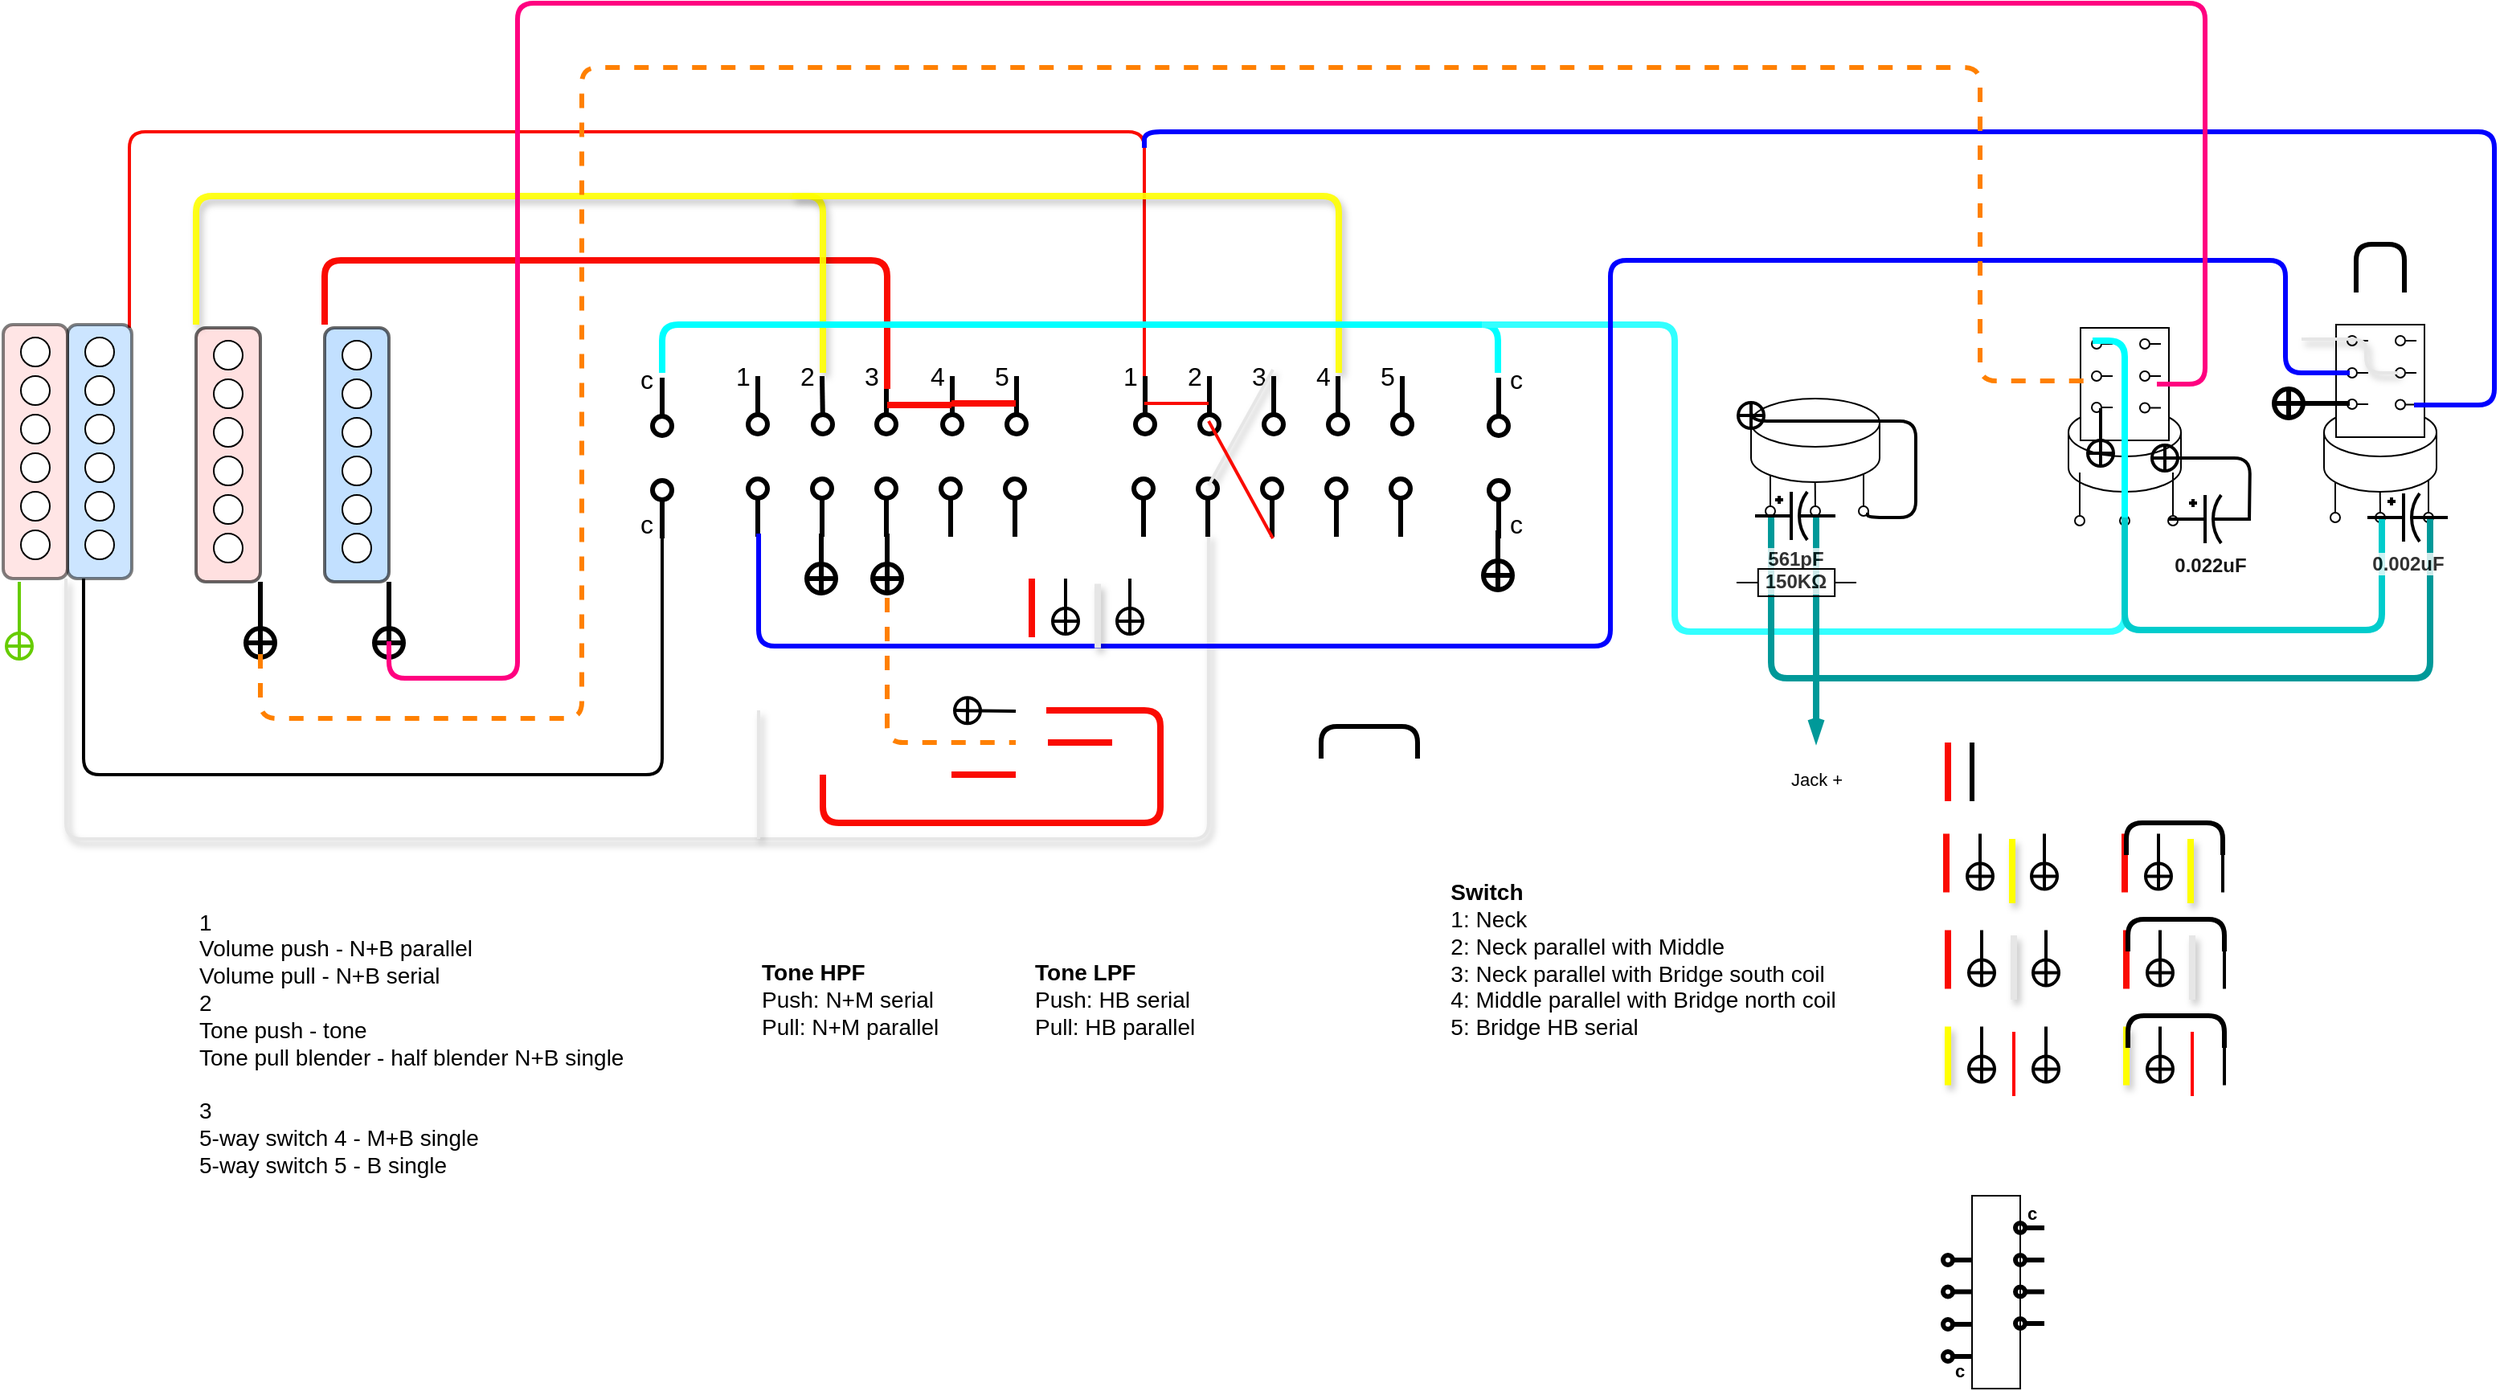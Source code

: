 <mxfile version="15.5.2" type="github">
  <diagram id="bpvqkjl4aAlvQeULc8f-" name="Page-1">
    <mxGraphModel dx="1335" dy="1820" grid="1" gridSize="10" guides="1" tooltips="1" connect="1" arrows="1" fold="1" page="1" pageScale="1" pageWidth="1600" pageHeight="900" math="0" shadow="0">
      <root>
        <mxCell id="0" />
        <mxCell id="1" parent="0" />
        <mxCell id="51kKJXi9qUbgjsaaFKMb-114" value="" style="shape=cylinder3;whiteSpace=wrap;html=1;boundedLbl=1;backgroundOutline=1;size=15;" parent="1" vertex="1">
          <mxGeometry x="1315" y="-628" width="70" height="52" as="geometry" />
        </mxCell>
        <mxCell id="Fe0a1QcQC23-B5LmOg1T-1" value="1&lt;br style=&quot;font-size: 14px;&quot;&gt;Volume push - N+B parallel&lt;br style=&quot;font-size: 14px;&quot;&gt;Volume pull - N+B serial&lt;br style=&quot;font-size: 14px;&quot;&gt;2&lt;br style=&quot;font-size: 14px;&quot;&gt;Tone push - tone&lt;br style=&quot;font-size: 14px;&quot;&gt;Tone pull blender - half blender N+B single&lt;br style=&quot;font-size: 14px;&quot;&gt;&lt;br style=&quot;font-size: 14px;&quot;&gt;3&lt;br style=&quot;font-size: 14px;&quot;&gt;5-way switch 4 - M+B single&lt;br style=&quot;font-size: 14px;&quot;&gt;5-way switch 5 - B single" style="text;html=1;align=left;verticalAlign=middle;resizable=0;points=[];autosize=1;fontSize=14;" parent="1" vertex="1">
          <mxGeometry x="150" y="-323.5" width="280" height="180" as="geometry" />
        </mxCell>
        <mxCell id="51kKJXi9qUbgjsaaFKMb-68" value="" style="endArrow=none;html=1;startArrow=oval;startFill=0;" parent="1" edge="1">
          <mxGeometry width="50" height="50" relative="1" as="geometry">
            <mxPoint x="1481" y="-560" as="sourcePoint" />
            <mxPoint x="1481" y="-590" as="targetPoint" />
          </mxGeometry>
        </mxCell>
        <mxCell id="51kKJXi9qUbgjsaaFKMb-69" value="" style="endArrow=none;html=1;startArrow=oval;startFill=0;" parent="1" edge="1">
          <mxGeometry width="50" height="50" relative="1" as="geometry">
            <mxPoint x="1509" y="-560" as="sourcePoint" />
            <mxPoint x="1508.75" y="-590" as="targetPoint" />
          </mxGeometry>
        </mxCell>
        <mxCell id="51kKJXi9qUbgjsaaFKMb-70" value="" style="endArrow=none;html=1;startArrow=oval;startFill=0;" parent="1" edge="1">
          <mxGeometry width="50" height="50" relative="1" as="geometry">
            <mxPoint x="1539" y="-560" as="sourcePoint" />
            <mxPoint x="1539" y="-590" as="targetPoint" />
          </mxGeometry>
        </mxCell>
        <mxCell id="51kKJXi9qUbgjsaaFKMb-71" value="" style="shape=cylinder3;whiteSpace=wrap;html=1;boundedLbl=1;backgroundOutline=1;size=15;" parent="1" vertex="1">
          <mxGeometry x="1474" y="-628" width="70" height="52" as="geometry" />
        </mxCell>
        <mxCell id="51kKJXi9qUbgjsaaFKMb-72" value="" style="rounded=1;whiteSpace=wrap;html=1;direction=south;strokeWidth=2;opacity=60;fillColor=#FFCCCC;" parent="1" vertex="1">
          <mxGeometry x="150" y="-678" width="40" height="158" as="geometry" />
        </mxCell>
        <mxCell id="51kKJXi9qUbgjsaaFKMb-73" value="" style="ellipse;whiteSpace=wrap;html=1;aspect=fixed;" parent="1" vertex="1">
          <mxGeometry x="161" y="-670" width="18" height="18" as="geometry" />
        </mxCell>
        <mxCell id="51kKJXi9qUbgjsaaFKMb-100" value="" style="rounded=0;whiteSpace=wrap;html=1;direction=south;" parent="1" vertex="1">
          <mxGeometry x="1481.5" y="-680" width="55" height="70" as="geometry" />
        </mxCell>
        <mxCell id="51kKJXi9qUbgjsaaFKMb-101" value="" style="endArrow=none;html=1;startArrow=oval;startFill=0;" parent="1" edge="1">
          <mxGeometry width="50" height="50" relative="1" as="geometry">
            <mxPoint x="1491.5" y="-630.5" as="sourcePoint" />
            <mxPoint x="1501.5" y="-630.5" as="targetPoint" />
          </mxGeometry>
        </mxCell>
        <mxCell id="51kKJXi9qUbgjsaaFKMb-102" value="" style="endArrow=none;html=1;startArrow=oval;startFill=0;" parent="1" edge="1">
          <mxGeometry width="50" height="50" relative="1" as="geometry">
            <mxPoint x="1491.5" y="-650" as="sourcePoint" />
            <mxPoint x="1501.5" y="-650" as="targetPoint" />
          </mxGeometry>
        </mxCell>
        <mxCell id="51kKJXi9qUbgjsaaFKMb-103" value="" style="endArrow=none;html=1;startArrow=oval;startFill=0;" parent="1" edge="1">
          <mxGeometry width="50" height="50" relative="1" as="geometry">
            <mxPoint x="1491.5" y="-670" as="sourcePoint" />
            <mxPoint x="1501.5" y="-670" as="targetPoint" />
          </mxGeometry>
        </mxCell>
        <mxCell id="51kKJXi9qUbgjsaaFKMb-104" value="" style="endArrow=none;html=1;startArrow=oval;startFill=0;" parent="1" edge="1">
          <mxGeometry width="50" height="50" relative="1" as="geometry">
            <mxPoint x="1521.5" y="-630.25" as="sourcePoint" />
            <mxPoint x="1531.5" y="-630.25" as="targetPoint" />
          </mxGeometry>
        </mxCell>
        <mxCell id="51kKJXi9qUbgjsaaFKMb-105" value="" style="endArrow=none;html=1;startArrow=oval;startFill=0;" parent="1" edge="1">
          <mxGeometry width="50" height="50" relative="1" as="geometry">
            <mxPoint x="1521.5" y="-650" as="sourcePoint" />
            <mxPoint x="1531.5" y="-650" as="targetPoint" />
          </mxGeometry>
        </mxCell>
        <mxCell id="51kKJXi9qUbgjsaaFKMb-106" value="" style="endArrow=none;html=1;startArrow=oval;startFill=0;" parent="1" edge="1">
          <mxGeometry width="50" height="50" relative="1" as="geometry">
            <mxPoint x="1521.5" y="-670" as="sourcePoint" />
            <mxPoint x="1531.5" y="-670" as="targetPoint" />
          </mxGeometry>
        </mxCell>
        <mxCell id="51kKJXi9qUbgjsaaFKMb-107" value="" style="endArrow=none;html=1;startArrow=oval;startFill=0;" parent="1" edge="1">
          <mxGeometry width="50" height="50" relative="1" as="geometry">
            <mxPoint x="1129.5" y="-564" as="sourcePoint" />
            <mxPoint x="1129.5" y="-594" as="targetPoint" />
          </mxGeometry>
        </mxCell>
        <mxCell id="51kKJXi9qUbgjsaaFKMb-108" value="" style="endArrow=none;html=1;startArrow=oval;startFill=0;" parent="1" edge="1">
          <mxGeometry width="50" height="50" relative="1" as="geometry">
            <mxPoint x="1157.5" y="-564" as="sourcePoint" />
            <mxPoint x="1157.25" y="-594" as="targetPoint" />
          </mxGeometry>
        </mxCell>
        <mxCell id="51kKJXi9qUbgjsaaFKMb-109" value="" style="endArrow=none;html=1;startArrow=oval;startFill=0;" parent="1" edge="1">
          <mxGeometry width="50" height="50" relative="1" as="geometry">
            <mxPoint x="1187.5" y="-564" as="sourcePoint" />
            <mxPoint x="1187.5" y="-594" as="targetPoint" />
          </mxGeometry>
        </mxCell>
        <mxCell id="51kKJXi9qUbgjsaaFKMb-110" value="" style="shape=cylinder3;whiteSpace=wrap;html=1;boundedLbl=1;backgroundOutline=1;size=15;" parent="1" vertex="1">
          <mxGeometry x="1117.5" y="-634" width="80" height="52" as="geometry" />
        </mxCell>
        <mxCell id="51kKJXi9qUbgjsaaFKMb-111" value="" style="endArrow=none;html=1;startArrow=oval;startFill=0;" parent="1" edge="1">
          <mxGeometry width="50" height="50" relative="1" as="geometry">
            <mxPoint x="1322" y="-558" as="sourcePoint" />
            <mxPoint x="1322" y="-588" as="targetPoint" />
          </mxGeometry>
        </mxCell>
        <mxCell id="51kKJXi9qUbgjsaaFKMb-112" value="" style="endArrow=none;html=1;startArrow=oval;startFill=0;" parent="1" edge="1">
          <mxGeometry width="50" height="50" relative="1" as="geometry">
            <mxPoint x="1350" y="-558" as="sourcePoint" />
            <mxPoint x="1349.75" y="-588" as="targetPoint" />
          </mxGeometry>
        </mxCell>
        <mxCell id="51kKJXi9qUbgjsaaFKMb-113" value="" style="endArrow=none;html=1;startArrow=oval;startFill=0;" parent="1" edge="1">
          <mxGeometry width="50" height="50" relative="1" as="geometry">
            <mxPoint x="1380" y="-558" as="sourcePoint" />
            <mxPoint x="1380" y="-588" as="targetPoint" />
          </mxGeometry>
        </mxCell>
        <mxCell id="51kKJXi9qUbgjsaaFKMb-115" value="" style="rounded=0;whiteSpace=wrap;html=1;direction=south;" parent="1" vertex="1">
          <mxGeometry x="1322.5" y="-678" width="55" height="70" as="geometry" />
        </mxCell>
        <mxCell id="51kKJXi9qUbgjsaaFKMb-116" value="" style="endArrow=none;html=1;startArrow=oval;startFill=0;" parent="1" edge="1">
          <mxGeometry width="50" height="50" relative="1" as="geometry">
            <mxPoint x="1332.5" y="-628.5" as="sourcePoint" />
            <mxPoint x="1342.5" y="-628.5" as="targetPoint" />
          </mxGeometry>
        </mxCell>
        <mxCell id="51kKJXi9qUbgjsaaFKMb-117" value="" style="endArrow=none;html=1;startArrow=oval;startFill=0;" parent="1" edge="1">
          <mxGeometry width="50" height="50" relative="1" as="geometry">
            <mxPoint x="1332.5" y="-648" as="sourcePoint" />
            <mxPoint x="1342.5" y="-648" as="targetPoint" />
          </mxGeometry>
        </mxCell>
        <mxCell id="51kKJXi9qUbgjsaaFKMb-118" value="" style="endArrow=none;html=1;startArrow=oval;startFill=0;" parent="1" edge="1">
          <mxGeometry width="50" height="50" relative="1" as="geometry">
            <mxPoint x="1332.5" y="-668" as="sourcePoint" />
            <mxPoint x="1342.5" y="-668" as="targetPoint" />
          </mxGeometry>
        </mxCell>
        <mxCell id="51kKJXi9qUbgjsaaFKMb-119" value="" style="endArrow=none;html=1;startArrow=oval;startFill=0;" parent="1" edge="1">
          <mxGeometry width="50" height="50" relative="1" as="geometry">
            <mxPoint x="1362.5" y="-628.25" as="sourcePoint" />
            <mxPoint x="1372.5" y="-628.25" as="targetPoint" />
          </mxGeometry>
        </mxCell>
        <mxCell id="51kKJXi9qUbgjsaaFKMb-120" value="" style="endArrow=none;html=1;startArrow=oval;startFill=0;" parent="1" edge="1">
          <mxGeometry width="50" height="50" relative="1" as="geometry">
            <mxPoint x="1362.5" y="-648" as="sourcePoint" />
            <mxPoint x="1372.5" y="-648" as="targetPoint" />
          </mxGeometry>
        </mxCell>
        <mxCell id="51kKJXi9qUbgjsaaFKMb-121" value="" style="endArrow=none;html=1;startArrow=oval;startFill=0;" parent="1" edge="1">
          <mxGeometry width="50" height="50" relative="1" as="geometry">
            <mxPoint x="1362.5" y="-668" as="sourcePoint" />
            <mxPoint x="1372.5" y="-668" as="targetPoint" />
          </mxGeometry>
        </mxCell>
        <mxCell id="51kKJXi9qUbgjsaaFKMb-122" value="" style="endArrow=none;html=1;strokeWidth=2;fillColor=#f8cecc;strokeColor=#FA0B02;edgeStyle=orthogonalEdgeStyle;" parent="1" edge="1">
          <mxGeometry width="50" height="50" relative="1" as="geometry">
            <mxPoint x="108.5" y="-678" as="sourcePoint" />
            <mxPoint x="740" y="-640" as="targetPoint" />
            <Array as="points">
              <mxPoint x="109" y="-800" />
              <mxPoint x="740" y="-800" />
            </Array>
          </mxGeometry>
        </mxCell>
        <mxCell id="51kKJXi9qUbgjsaaFKMb-123" value="" style="endArrow=none;html=1;strokeWidth=2;fillColor=#f8cecc;strokeColor=#66CC00;startArrow=circlePlus;startFill=0;" parent="1" edge="1">
          <mxGeometry width="50" height="50" relative="1" as="geometry">
            <mxPoint x="40" y="-470" as="sourcePoint" />
            <mxPoint x="40.0" y="-520" as="targetPoint" />
          </mxGeometry>
        </mxCell>
        <mxCell id="51kKJXi9qUbgjsaaFKMb-124" value="" style="endArrow=none;html=1;strokeWidth=2;fillColor=#f8cecc;startArrow=none;startFill=0;edgeStyle=orthogonalEdgeStyle;" parent="1" edge="1">
          <mxGeometry width="50" height="50" relative="1" as="geometry">
            <mxPoint x="440" y="-550" as="sourcePoint" />
            <mxPoint x="80.0" y="-522" as="targetPoint" />
            <Array as="points">
              <mxPoint x="440" y="-400" />
              <mxPoint x="80" y="-400" />
            </Array>
          </mxGeometry>
        </mxCell>
        <mxCell id="51kKJXi9qUbgjsaaFKMb-125" value="" style="endArrow=none;html=1;strokeWidth=2;fillColor=#f8cecc;strokeColor=#E6E6E6;edgeStyle=orthogonalEdgeStyle;rounded=1;shadow=1;" parent="1" edge="1">
          <mxGeometry width="50" height="50" relative="1" as="geometry">
            <mxPoint x="780" y="-550" as="sourcePoint" />
            <mxPoint x="69.0" y="-522" as="targetPoint" />
            <Array as="points">
              <mxPoint x="780" y="-360" />
              <mxPoint x="69" y="-360" />
            </Array>
          </mxGeometry>
        </mxCell>
        <mxCell id="51kKJXi9qUbgjsaaFKMb-126" value="" style="endArrow=none;html=1;startArrow=oval;startFill=0;strokeWidth=3;" parent="1" edge="1">
          <mxGeometry width="50" height="50" relative="1" as="geometry">
            <mxPoint x="1240" y="-78.25" as="sourcePoint" />
            <mxPoint x="1255" y="-78.25" as="targetPoint" />
          </mxGeometry>
        </mxCell>
        <mxCell id="51kKJXi9qUbgjsaaFKMb-127" value="" style="rounded=0;whiteSpace=wrap;html=1;" parent="1" vertex="1">
          <mxGeometry x="1255" y="-138" width="30" height="120" as="geometry" />
        </mxCell>
        <mxCell id="51kKJXi9qUbgjsaaFKMb-128" value="" style="endArrow=none;html=1;startArrow=oval;startFill=0;strokeWidth=3;entryX=0;entryY=0.286;entryDx=0;entryDy=0;entryPerimeter=0;" parent="1" edge="1">
          <mxGeometry width="50" height="50" relative="1" as="geometry">
            <mxPoint x="1240" y="-58" as="sourcePoint" />
            <mxPoint x="1255" y="-57.96" as="targetPoint" />
          </mxGeometry>
        </mxCell>
        <mxCell id="51kKJXi9qUbgjsaaFKMb-129" value="" style="endArrow=none;html=1;startArrow=oval;startFill=0;strokeWidth=3;entryX=0;entryY=0.286;entryDx=0;entryDy=0;entryPerimeter=0;" parent="1" edge="1">
          <mxGeometry width="50" height="50" relative="1" as="geometry">
            <mxPoint x="1240" y="-98" as="sourcePoint" />
            <mxPoint x="1255" y="-97.96" as="targetPoint" />
          </mxGeometry>
        </mxCell>
        <mxCell id="51kKJXi9qUbgjsaaFKMb-130" value="c" style="endArrow=none;html=1;startArrow=oval;startFill=0;strokeWidth=3;entryX=0;entryY=0.286;entryDx=0;entryDy=0;entryPerimeter=0;spacing=9;spacingTop=17;fontStyle=1" parent="1" edge="1">
          <mxGeometry width="50" height="50" relative="1" as="geometry">
            <mxPoint x="1240" y="-38" as="sourcePoint" />
            <mxPoint x="1255" y="-37.96" as="targetPoint" />
          </mxGeometry>
        </mxCell>
        <mxCell id="51kKJXi9qUbgjsaaFKMb-131" value="" style="endArrow=none;html=1;startArrow=oval;startFill=0;strokeWidth=3;" parent="1" edge="1">
          <mxGeometry width="50" height="50" relative="1" as="geometry">
            <mxPoint x="1285" y="-58.5" as="sourcePoint" />
            <mxPoint x="1300" y="-58.5" as="targetPoint" />
          </mxGeometry>
        </mxCell>
        <mxCell id="51kKJXi9qUbgjsaaFKMb-132" value="" style="endArrow=none;html=1;startArrow=oval;startFill=0;strokeWidth=3;entryX=0;entryY=0.286;entryDx=0;entryDy=0;entryPerimeter=0;" parent="1" edge="1">
          <mxGeometry width="50" height="50" relative="1" as="geometry">
            <mxPoint x="1285" y="-78.25" as="sourcePoint" />
            <mxPoint x="1300" y="-78.21" as="targetPoint" />
          </mxGeometry>
        </mxCell>
        <mxCell id="51kKJXi9qUbgjsaaFKMb-133" value="" style="endArrow=none;html=1;startArrow=oval;startFill=0;strokeWidth=3;entryX=0;entryY=0.286;entryDx=0;entryDy=0;entryPerimeter=0;" parent="1" edge="1">
          <mxGeometry width="50" height="50" relative="1" as="geometry">
            <mxPoint x="1285" y="-98" as="sourcePoint" />
            <mxPoint x="1300" y="-97.96" as="targetPoint" />
            <Array as="points">
              <mxPoint x="1300" y="-98" />
            </Array>
          </mxGeometry>
        </mxCell>
        <mxCell id="51kKJXi9qUbgjsaaFKMb-134" value="c" style="endArrow=none;html=1;startArrow=oval;startFill=0;strokeWidth=3;entryX=0;entryY=0.286;entryDx=0;entryDy=0;entryPerimeter=0;jumpSize=0;spacingTop=-19;fontStyle=1" parent="1" edge="1">
          <mxGeometry width="50" height="50" relative="1" as="geometry">
            <mxPoint x="1285" y="-118" as="sourcePoint" />
            <mxPoint x="1300" y="-117.96" as="targetPoint" />
          </mxGeometry>
        </mxCell>
        <mxCell id="51kKJXi9qUbgjsaaFKMb-135" value="&lt;div style=&quot;text-align: left ; font-size: 14px&quot;&gt;&lt;span style=&quot;font-size: 14px&quot;&gt;&lt;b style=&quot;font-size: 14px&quot;&gt;Switch&lt;/b&gt;&lt;/span&gt;&lt;/div&gt;&lt;div style=&quot;text-align: left ; font-size: 14px&quot;&gt;&lt;span style=&quot;font-size: 14px&quot;&gt;1: Neck&lt;/span&gt;&lt;/div&gt;&lt;div style=&quot;text-align: left ; font-size: 14px&quot;&gt;&lt;span style=&quot;font-size: 14px&quot;&gt;2: Neck parallel with Middle&lt;/span&gt;&lt;/div&gt;&lt;div style=&quot;text-align: left&quot;&gt;3: Neck parallel with Bridge south coil&lt;/div&gt;&lt;div style=&quot;text-align: left ; font-size: 14px&quot;&gt;&lt;span style=&quot;font-size: 14px&quot;&gt;4: Middle parallel with Bridge north coil&lt;/span&gt;&lt;/div&gt;&lt;div style=&quot;text-align: left ; font-size: 14px&quot;&gt;&lt;span style=&quot;font-size: 14px&quot;&gt;5: Bridge HB serial&lt;/span&gt;&lt;/div&gt;" style="text;html=1;align=center;verticalAlign=middle;resizable=0;points=[];autosize=1;strokeColor=none;fillColor=none;fontSize=14;" parent="1" vertex="1">
          <mxGeometry x="920" y="-340" width="260" height="110" as="geometry" />
        </mxCell>
        <mxCell id="51kKJXi9qUbgjsaaFKMb-136" value="&lt;b style=&quot;font-size: 14px&quot;&gt;Tone LPF&lt;/b&gt;&lt;br style=&quot;font-size: 14px&quot;&gt;Push: HB serial&lt;br style=&quot;font-size: 14px&quot;&gt;Pull: HB parallel" style="text;html=1;align=left;verticalAlign=middle;resizable=0;points=[];autosize=1;strokeColor=none;fillColor=none;fontSize=14;" parent="1" vertex="1">
          <mxGeometry x="670" y="-290" width="120" height="60" as="geometry" />
        </mxCell>
        <mxCell id="asJu54X23L_uqpBQXGJ8-4" value="c" style="endArrow=none;html=1;startArrow=oval;startFill=0;strokeWidth=3;jumpSize=0;spacingTop=-19;fontStyle=0;startSize=12;endSize=8;fontSize=16;sourcePerimeterSpacing=0;targetPerimeterSpacing=0;" parent="1" edge="1">
          <mxGeometry x="0.333" y="10" width="50" height="50" relative="1" as="geometry">
            <mxPoint x="440" y="-617" as="sourcePoint" />
            <mxPoint x="440" y="-647" as="targetPoint" />
            <mxPoint as="offset" />
          </mxGeometry>
        </mxCell>
        <mxCell id="asJu54X23L_uqpBQXGJ8-5" value="1" style="endArrow=none;html=1;startArrow=oval;startFill=0;strokeWidth=3;jumpSize=0;spacingTop=-19;fontStyle=0;startSize=12;endSize=8;fontSize=16;sourcePerimeterSpacing=0;targetPerimeterSpacing=0;verticalAlign=bottom;spacing=10;spacingRight=0;" parent="1" edge="1">
          <mxGeometry x="-0.333" y="10" width="50" height="50" relative="1" as="geometry">
            <mxPoint x="499.5" y="-618" as="sourcePoint" />
            <mxPoint x="499.5" y="-648" as="targetPoint" />
            <mxPoint as="offset" />
          </mxGeometry>
        </mxCell>
        <mxCell id="asJu54X23L_uqpBQXGJ8-6" value="2" style="endArrow=none;html=1;startArrow=oval;startFill=0;strokeWidth=3;jumpSize=0;spacingTop=-19;fontStyle=0;startSize=12;endSize=8;fontSize=16;sourcePerimeterSpacing=0;targetPerimeterSpacing=0;spacingRight=0;spacing=10;verticalAlign=bottom;" parent="1" edge="1">
          <mxGeometry x="-0.333" y="10" width="50" height="50" relative="1" as="geometry">
            <mxPoint x="540" y="-618" as="sourcePoint" />
            <mxPoint x="539.5" y="-648" as="targetPoint" />
            <mxPoint as="offset" />
          </mxGeometry>
        </mxCell>
        <mxCell id="asJu54X23L_uqpBQXGJ8-7" value="3" style="endArrow=none;html=1;startArrow=oval;startFill=0;strokeWidth=3;jumpSize=0;spacingTop=-19;fontStyle=0;startSize=12;endSize=8;fontSize=16;sourcePerimeterSpacing=0;targetPerimeterSpacing=0;spacingRight=0;verticalAlign=bottom;spacing=10;" parent="1" edge="1">
          <mxGeometry x="-0.333" y="10" width="50" height="50" relative="1" as="geometry">
            <mxPoint x="579.5" y="-618" as="sourcePoint" />
            <mxPoint x="579.5" y="-648" as="targetPoint" />
            <mxPoint as="offset" />
          </mxGeometry>
        </mxCell>
        <mxCell id="asJu54X23L_uqpBQXGJ8-8" value="4" style="endArrow=none;html=1;startArrow=oval;startFill=0;strokeWidth=3;jumpSize=0;spacingTop=-19;fontStyle=0;startSize=12;endSize=8;fontSize=16;sourcePerimeterSpacing=0;targetPerimeterSpacing=0;spacingRight=0;verticalAlign=bottom;spacing=10;" parent="1" edge="1">
          <mxGeometry x="-0.333" y="10" width="50" height="50" relative="1" as="geometry">
            <mxPoint x="620.5" y="-618" as="sourcePoint" />
            <mxPoint x="620.5" y="-648" as="targetPoint" />
            <mxPoint as="offset" />
          </mxGeometry>
        </mxCell>
        <mxCell id="asJu54X23L_uqpBQXGJ8-9" value="5" style="endArrow=none;html=1;startArrow=oval;startFill=0;strokeWidth=3;jumpSize=0;spacingTop=-19;fontStyle=0;startSize=12;endSize=8;fontSize=16;sourcePerimeterSpacing=0;targetPerimeterSpacing=0;spacingRight=0;verticalAlign=bottom;spacing=10;" parent="1" edge="1">
          <mxGeometry x="-0.333" y="10" width="50" height="50" relative="1" as="geometry">
            <mxPoint x="660.5" y="-618" as="sourcePoint" />
            <mxPoint x="660.5" y="-648" as="targetPoint" />
            <mxPoint as="offset" />
          </mxGeometry>
        </mxCell>
        <mxCell id="asJu54X23L_uqpBQXGJ8-10" value="c" style="endArrow=none;html=1;startArrow=oval;startFill=0;strokeWidth=3;jumpSize=0;spacingTop=-19;fontStyle=0;startSize=12;endSize=8;fontSize=16;sourcePerimeterSpacing=0;targetPerimeterSpacing=0;" parent="1" edge="1">
          <mxGeometry x="1" y="-10" width="50" height="50" relative="1" as="geometry">
            <mxPoint x="440" y="-577" as="sourcePoint" />
            <mxPoint x="440" y="-547" as="targetPoint" />
            <mxPoint as="offset" />
          </mxGeometry>
        </mxCell>
        <mxCell id="asJu54X23L_uqpBQXGJ8-11" value="" style="endArrow=none;html=1;startArrow=oval;startFill=0;strokeWidth=3;jumpSize=0;spacingTop=-19;fontStyle=0;startSize=12;endSize=8;fontSize=16;sourcePerimeterSpacing=0;targetPerimeterSpacing=0;" parent="1" edge="1">
          <mxGeometry x="-0.333" y="10" width="50" height="50" relative="1" as="geometry">
            <mxPoint x="499.5" y="-578" as="sourcePoint" />
            <mxPoint x="499.5" y="-548" as="targetPoint" />
            <mxPoint as="offset" />
          </mxGeometry>
        </mxCell>
        <mxCell id="asJu54X23L_uqpBQXGJ8-12" value="" style="endArrow=none;html=1;startArrow=oval;startFill=0;strokeWidth=3;jumpSize=0;spacingTop=-19;fontStyle=0;startSize=12;endSize=8;fontSize=16;sourcePerimeterSpacing=0;targetPerimeterSpacing=0;" parent="1" edge="1">
          <mxGeometry x="-0.333" y="10" width="50" height="50" relative="1" as="geometry">
            <mxPoint x="539.5" y="-578" as="sourcePoint" />
            <mxPoint x="539.5" y="-548" as="targetPoint" />
            <mxPoint as="offset" />
          </mxGeometry>
        </mxCell>
        <mxCell id="asJu54X23L_uqpBQXGJ8-13" value="" style="endArrow=none;html=1;startArrow=oval;startFill=0;strokeWidth=3;jumpSize=0;spacingTop=-19;fontStyle=0;startSize=12;endSize=8;fontSize=16;sourcePerimeterSpacing=0;targetPerimeterSpacing=0;" parent="1" edge="1">
          <mxGeometry x="-0.333" y="10" width="50" height="50" relative="1" as="geometry">
            <mxPoint x="579.5" y="-578" as="sourcePoint" />
            <mxPoint x="579.5" y="-548" as="targetPoint" />
            <mxPoint as="offset" />
          </mxGeometry>
        </mxCell>
        <mxCell id="asJu54X23L_uqpBQXGJ8-14" value="" style="endArrow=none;html=1;startArrow=oval;startFill=0;strokeWidth=3;jumpSize=0;spacingTop=-19;fontStyle=0;startSize=12;endSize=8;fontSize=16;sourcePerimeterSpacing=0;targetPerimeterSpacing=0;" parent="1" edge="1">
          <mxGeometry x="-0.333" y="10" width="50" height="50" relative="1" as="geometry">
            <mxPoint x="619.5" y="-578" as="sourcePoint" />
            <mxPoint x="619.5" y="-548" as="targetPoint" />
            <mxPoint as="offset" />
          </mxGeometry>
        </mxCell>
        <mxCell id="asJu54X23L_uqpBQXGJ8-15" value="" style="endArrow=none;html=1;startArrow=oval;startFill=0;strokeWidth=3;jumpSize=0;spacingTop=-19;fontStyle=0;startSize=12;endSize=8;fontSize=16;sourcePerimeterSpacing=0;targetPerimeterSpacing=0;" parent="1" edge="1">
          <mxGeometry x="-0.333" y="10" width="50" height="50" relative="1" as="geometry">
            <mxPoint x="659.5" y="-578" as="sourcePoint" />
            <mxPoint x="659.5" y="-548" as="targetPoint" />
            <mxPoint as="offset" />
          </mxGeometry>
        </mxCell>
        <mxCell id="asJu54X23L_uqpBQXGJ8-16" value="c" style="endArrow=none;html=1;startArrow=oval;startFill=0;strokeWidth=3;jumpSize=0;spacingTop=-19;fontStyle=0;startSize=12;endSize=8;fontSize=16;sourcePerimeterSpacing=0;targetPerimeterSpacing=0;" parent="1" edge="1">
          <mxGeometry x="1" y="10" width="50" height="50" relative="1" as="geometry">
            <mxPoint x="960.5" y="-577" as="sourcePoint" />
            <mxPoint x="960.5" y="-547" as="targetPoint" />
            <mxPoint as="offset" />
          </mxGeometry>
        </mxCell>
        <mxCell id="asJu54X23L_uqpBQXGJ8-17" value="" style="endArrow=none;html=1;startArrow=oval;startFill=0;strokeWidth=3;jumpSize=0;spacingTop=-19;fontStyle=0;startSize=12;endSize=8;fontSize=16;sourcePerimeterSpacing=0;targetPerimeterSpacing=0;" parent="1" edge="1">
          <mxGeometry x="-0.333" y="10" width="50" height="50" relative="1" as="geometry">
            <mxPoint x="779.5" y="-578" as="sourcePoint" />
            <mxPoint x="779.5" y="-548" as="targetPoint" />
            <mxPoint as="offset" />
          </mxGeometry>
        </mxCell>
        <mxCell id="asJu54X23L_uqpBQXGJ8-18" value="" style="endArrow=none;html=1;startArrow=oval;startFill=0;strokeWidth=3;jumpSize=0;spacingTop=-19;fontStyle=0;startSize=12;endSize=8;fontSize=16;sourcePerimeterSpacing=0;targetPerimeterSpacing=0;" parent="1" edge="1">
          <mxGeometry x="-0.333" y="10" width="50" height="50" relative="1" as="geometry">
            <mxPoint x="819.5" y="-578" as="sourcePoint" />
            <mxPoint x="819.5" y="-548" as="targetPoint" />
            <mxPoint as="offset" />
          </mxGeometry>
        </mxCell>
        <mxCell id="asJu54X23L_uqpBQXGJ8-19" value="" style="endArrow=none;html=1;startArrow=oval;startFill=0;strokeWidth=3;jumpSize=0;spacingTop=-19;fontStyle=0;startSize=12;endSize=8;fontSize=16;sourcePerimeterSpacing=0;targetPerimeterSpacing=0;" parent="1" edge="1">
          <mxGeometry x="-0.333" y="10" width="50" height="50" relative="1" as="geometry">
            <mxPoint x="859.5" y="-578" as="sourcePoint" />
            <mxPoint x="859.5" y="-548" as="targetPoint" />
            <mxPoint as="offset" />
          </mxGeometry>
        </mxCell>
        <mxCell id="asJu54X23L_uqpBQXGJ8-20" value="" style="endArrow=none;html=1;startArrow=oval;startFill=0;strokeWidth=3;jumpSize=0;spacingTop=-19;fontStyle=0;startSize=12;endSize=8;fontSize=16;sourcePerimeterSpacing=0;targetPerimeterSpacing=0;" parent="1" edge="1">
          <mxGeometry x="-0.333" y="10" width="50" height="50" relative="1" as="geometry">
            <mxPoint x="899.5" y="-578" as="sourcePoint" />
            <mxPoint x="899.5" y="-548" as="targetPoint" />
            <mxPoint as="offset" />
          </mxGeometry>
        </mxCell>
        <mxCell id="asJu54X23L_uqpBQXGJ8-21" value="" style="endArrow=none;html=1;startArrow=oval;startFill=0;strokeWidth=3;jumpSize=0;spacingTop=-19;fontStyle=0;startSize=12;endSize=8;fontSize=16;sourcePerimeterSpacing=0;targetPerimeterSpacing=0;" parent="1" edge="1">
          <mxGeometry x="-0.333" y="10" width="50" height="50" relative="1" as="geometry">
            <mxPoint x="739.5" y="-578" as="sourcePoint" />
            <mxPoint x="739.5" y="-548" as="targetPoint" />
            <mxPoint as="offset" />
          </mxGeometry>
        </mxCell>
        <mxCell id="asJu54X23L_uqpBQXGJ8-22" value="c" style="endArrow=none;html=1;startArrow=oval;startFill=0;strokeWidth=3;jumpSize=0;spacingTop=-19;fontStyle=0;startSize=12;endSize=8;fontSize=16;sourcePerimeterSpacing=0;targetPerimeterSpacing=0;" parent="1" edge="1">
          <mxGeometry x="0.333" y="-10" width="50" height="50" relative="1" as="geometry">
            <mxPoint x="960.5" y="-617" as="sourcePoint" />
            <mxPoint x="960.5" y="-647" as="targetPoint" />
            <mxPoint as="offset" />
          </mxGeometry>
        </mxCell>
        <mxCell id="asJu54X23L_uqpBQXGJ8-23" value="2" style="endArrow=none;html=1;startArrow=oval;startFill=0;strokeWidth=3;jumpSize=0;spacingTop=-19;fontStyle=0;startSize=12;endSize=8;fontSize=16;sourcePerimeterSpacing=0;targetPerimeterSpacing=0;spacingRight=0;verticalAlign=bottom;spacing=10;" parent="1" edge="1">
          <mxGeometry x="-0.333" y="10" width="50" height="50" relative="1" as="geometry">
            <mxPoint x="780.5" y="-618" as="sourcePoint" />
            <mxPoint x="780.5" y="-648" as="targetPoint" />
            <mxPoint as="offset" />
          </mxGeometry>
        </mxCell>
        <mxCell id="asJu54X23L_uqpBQXGJ8-24" value="3" style="endArrow=none;html=1;startArrow=oval;startFill=0;strokeWidth=3;jumpSize=0;spacingTop=-19;fontStyle=0;startSize=12;endSize=8;fontSize=16;sourcePerimeterSpacing=0;targetPerimeterSpacing=0;spacingRight=0;verticalAlign=bottom;spacing=10;" parent="1" edge="1">
          <mxGeometry x="-0.333" y="10" width="50" height="50" relative="1" as="geometry">
            <mxPoint x="820.5" y="-618" as="sourcePoint" />
            <mxPoint x="820.5" y="-648" as="targetPoint" />
            <mxPoint as="offset" />
          </mxGeometry>
        </mxCell>
        <mxCell id="asJu54X23L_uqpBQXGJ8-25" value="4" style="endArrow=none;html=1;startArrow=oval;startFill=0;strokeWidth=3;jumpSize=0;spacingTop=-19;fontStyle=0;startSize=12;endSize=8;fontSize=16;sourcePerimeterSpacing=0;targetPerimeterSpacing=0;spacingRight=0;verticalAlign=bottom;spacing=10;" parent="1" edge="1">
          <mxGeometry x="-0.333" y="10" width="50" height="50" relative="1" as="geometry">
            <mxPoint x="860.5" y="-618" as="sourcePoint" />
            <mxPoint x="860.5" y="-648" as="targetPoint" />
            <mxPoint as="offset" />
          </mxGeometry>
        </mxCell>
        <mxCell id="asJu54X23L_uqpBQXGJ8-26" value="5" style="endArrow=none;html=1;startArrow=oval;startFill=0;strokeWidth=3;jumpSize=0;spacingTop=-19;fontStyle=0;startSize=12;endSize=8;fontSize=16;sourcePerimeterSpacing=0;targetPerimeterSpacing=0;spacingRight=0;verticalAlign=bottom;spacing=10;" parent="1" edge="1">
          <mxGeometry x="-0.333" y="10" width="50" height="50" relative="1" as="geometry">
            <mxPoint x="900.5" y="-618" as="sourcePoint" />
            <mxPoint x="900.5" y="-648" as="targetPoint" />
            <mxPoint as="offset" />
          </mxGeometry>
        </mxCell>
        <mxCell id="asJu54X23L_uqpBQXGJ8-27" value="1" style="endArrow=none;html=1;startArrow=oval;startFill=0;strokeWidth=3;jumpSize=0;spacingTop=-19;fontStyle=0;startSize=12;endSize=8;fontSize=16;sourcePerimeterSpacing=0;targetPerimeterSpacing=0;spacingRight=0;verticalAlign=bottom;spacing=10;" parent="1" edge="1">
          <mxGeometry x="-0.333" y="10" width="50" height="50" relative="1" as="geometry">
            <mxPoint x="740.5" y="-618" as="sourcePoint" />
            <mxPoint x="740.5" y="-648" as="targetPoint" />
            <mxPoint as="offset" />
          </mxGeometry>
        </mxCell>
        <mxCell id="asJu54X23L_uqpBQXGJ8-30" value="" style="ellipse;whiteSpace=wrap;html=1;aspect=fixed;" parent="1" vertex="1">
          <mxGeometry x="161" y="-646" width="18" height="18" as="geometry" />
        </mxCell>
        <mxCell id="asJu54X23L_uqpBQXGJ8-31" value="" style="ellipse;whiteSpace=wrap;html=1;aspect=fixed;" parent="1" vertex="1">
          <mxGeometry x="161" y="-622" width="18" height="18" as="geometry" />
        </mxCell>
        <mxCell id="asJu54X23L_uqpBQXGJ8-32" value="" style="ellipse;whiteSpace=wrap;html=1;aspect=fixed;" parent="1" vertex="1">
          <mxGeometry x="161" y="-598" width="18" height="18" as="geometry" />
        </mxCell>
        <mxCell id="asJu54X23L_uqpBQXGJ8-33" value="" style="ellipse;whiteSpace=wrap;html=1;aspect=fixed;" parent="1" vertex="1">
          <mxGeometry x="161" y="-574" width="18" height="18" as="geometry" />
        </mxCell>
        <mxCell id="asJu54X23L_uqpBQXGJ8-34" value="" style="ellipse;whiteSpace=wrap;html=1;aspect=fixed;" parent="1" vertex="1">
          <mxGeometry x="161" y="-550" width="18" height="18" as="geometry" />
        </mxCell>
        <mxCell id="asJu54X23L_uqpBQXGJ8-42" value="" style="rounded=1;whiteSpace=wrap;html=1;direction=south;opacity=60;strokeWidth=2;fillColor=#99CCFF;" parent="1" vertex="1">
          <mxGeometry x="230" y="-678" width="40" height="158" as="geometry" />
        </mxCell>
        <mxCell id="asJu54X23L_uqpBQXGJ8-43" value="" style="ellipse;whiteSpace=wrap;html=1;aspect=fixed;" parent="1" vertex="1">
          <mxGeometry x="241" y="-670" width="18" height="18" as="geometry" />
        </mxCell>
        <mxCell id="asJu54X23L_uqpBQXGJ8-44" value="" style="ellipse;whiteSpace=wrap;html=1;aspect=fixed;" parent="1" vertex="1">
          <mxGeometry x="241" y="-646" width="18" height="18" as="geometry" />
        </mxCell>
        <mxCell id="asJu54X23L_uqpBQXGJ8-45" value="" style="ellipse;whiteSpace=wrap;html=1;aspect=fixed;" parent="1" vertex="1">
          <mxGeometry x="241" y="-622" width="18" height="18" as="geometry" />
        </mxCell>
        <mxCell id="asJu54X23L_uqpBQXGJ8-46" value="" style="ellipse;whiteSpace=wrap;html=1;aspect=fixed;" parent="1" vertex="1">
          <mxGeometry x="241" y="-598" width="18" height="18" as="geometry" />
        </mxCell>
        <mxCell id="asJu54X23L_uqpBQXGJ8-47" value="" style="ellipse;whiteSpace=wrap;html=1;aspect=fixed;" parent="1" vertex="1">
          <mxGeometry x="241" y="-574" width="18" height="18" as="geometry" />
        </mxCell>
        <mxCell id="asJu54X23L_uqpBQXGJ8-48" value="" style="ellipse;whiteSpace=wrap;html=1;aspect=fixed;" parent="1" vertex="1">
          <mxGeometry x="241" y="-550" width="18" height="18" as="geometry" />
        </mxCell>
        <mxCell id="asJu54X23L_uqpBQXGJ8-49" value="" style="rounded=1;whiteSpace=wrap;html=1;direction=south;strokeWidth=2;opacity=50;fillColor=#99CCFF;" parent="1" vertex="1">
          <mxGeometry x="70" y="-680" width="40" height="158" as="geometry" />
        </mxCell>
        <mxCell id="asJu54X23L_uqpBQXGJ8-50" value="" style="ellipse;whiteSpace=wrap;html=1;aspect=fixed;" parent="1" vertex="1">
          <mxGeometry x="81" y="-672" width="18" height="18" as="geometry" />
        </mxCell>
        <mxCell id="asJu54X23L_uqpBQXGJ8-51" value="" style="ellipse;whiteSpace=wrap;html=1;aspect=fixed;" parent="1" vertex="1">
          <mxGeometry x="81" y="-648" width="18" height="18" as="geometry" />
        </mxCell>
        <mxCell id="asJu54X23L_uqpBQXGJ8-52" value="" style="ellipse;whiteSpace=wrap;html=1;aspect=fixed;" parent="1" vertex="1">
          <mxGeometry x="81" y="-624" width="18" height="18" as="geometry" />
        </mxCell>
        <mxCell id="asJu54X23L_uqpBQXGJ8-53" value="" style="ellipse;whiteSpace=wrap;html=1;aspect=fixed;" parent="1" vertex="1">
          <mxGeometry x="81" y="-600" width="18" height="18" as="geometry" />
        </mxCell>
        <mxCell id="asJu54X23L_uqpBQXGJ8-54" value="" style="ellipse;whiteSpace=wrap;html=1;aspect=fixed;" parent="1" vertex="1">
          <mxGeometry x="81" y="-576" width="18" height="18" as="geometry" />
        </mxCell>
        <mxCell id="asJu54X23L_uqpBQXGJ8-55" value="" style="ellipse;whiteSpace=wrap;html=1;aspect=fixed;" parent="1" vertex="1">
          <mxGeometry x="81" y="-552" width="18" height="18" as="geometry" />
        </mxCell>
        <mxCell id="asJu54X23L_uqpBQXGJ8-56" value="" style="rounded=1;whiteSpace=wrap;html=1;direction=south;strokeWidth=2;opacity=50;fillColor=#FFCCCC;" parent="1" vertex="1">
          <mxGeometry x="30" y="-680" width="40" height="158" as="geometry" />
        </mxCell>
        <mxCell id="asJu54X23L_uqpBQXGJ8-57" value="" style="ellipse;whiteSpace=wrap;html=1;aspect=fixed;" parent="1" vertex="1">
          <mxGeometry x="41" y="-672" width="18" height="18" as="geometry" />
        </mxCell>
        <mxCell id="asJu54X23L_uqpBQXGJ8-58" value="" style="ellipse;whiteSpace=wrap;html=1;aspect=fixed;" parent="1" vertex="1">
          <mxGeometry x="41" y="-648" width="18" height="18" as="geometry" />
        </mxCell>
        <mxCell id="asJu54X23L_uqpBQXGJ8-59" value="" style="ellipse;whiteSpace=wrap;html=1;aspect=fixed;" parent="1" vertex="1">
          <mxGeometry x="41" y="-624" width="18" height="18" as="geometry" />
        </mxCell>
        <mxCell id="asJu54X23L_uqpBQXGJ8-60" value="" style="ellipse;whiteSpace=wrap;html=1;aspect=fixed;" parent="1" vertex="1">
          <mxGeometry x="41" y="-600" width="18" height="18" as="geometry" />
        </mxCell>
        <mxCell id="asJu54X23L_uqpBQXGJ8-61" value="" style="ellipse;whiteSpace=wrap;html=1;aspect=fixed;" parent="1" vertex="1">
          <mxGeometry x="41" y="-576" width="18" height="18" as="geometry" />
        </mxCell>
        <mxCell id="asJu54X23L_uqpBQXGJ8-62" value="" style="ellipse;whiteSpace=wrap;html=1;aspect=fixed;" parent="1" vertex="1">
          <mxGeometry x="41" y="-552" width="18" height="18" as="geometry" />
        </mxCell>
        <mxCell id="RauLzc8qqApyDC3I54p1-1" value="" style="endArrow=none;html=1;strokeWidth=4;fillColor=#f8cecc;strokeColor=#FA0B02;edgeStyle=orthogonalEdgeStyle;" edge="1" parent="1">
          <mxGeometry width="50" height="50" relative="1" as="geometry">
            <mxPoint x="230" y="-680" as="sourcePoint" />
            <mxPoint x="580" y="-640" as="targetPoint" />
            <Array as="points">
              <mxPoint x="230" y="-720" />
              <mxPoint x="580" y="-720" />
            </Array>
          </mxGeometry>
        </mxCell>
        <mxCell id="RauLzc8qqApyDC3I54p1-2" value="" style="endArrow=none;html=1;strokeWidth=3;fillColor=#f8cecc;strokeColor=#000000;startArrow=circlePlus;startFill=0;" edge="1" parent="1">
          <mxGeometry width="50" height="50" relative="1" as="geometry">
            <mxPoint x="270" y="-470" as="sourcePoint" />
            <mxPoint x="270" y="-520" as="targetPoint" />
          </mxGeometry>
        </mxCell>
        <mxCell id="RauLzc8qqApyDC3I54p1-3" value="" style="endArrow=none;html=1;strokeWidth=4;fillColor=#f8cecc;strokeColor=#FFFF00;edgeStyle=orthogonalEdgeStyle;shadow=1;opacity=90;" edge="1" parent="1">
          <mxGeometry width="50" height="50" relative="1" as="geometry">
            <mxPoint x="150" y="-680" as="sourcePoint" />
            <mxPoint x="540" y="-650" as="targetPoint" />
            <Array as="points">
              <mxPoint x="150" y="-760" />
              <mxPoint x="540" y="-760" />
            </Array>
          </mxGeometry>
        </mxCell>
        <mxCell id="RauLzc8qqApyDC3I54p1-4" value="" style="endArrow=none;html=1;strokeWidth=3;fillColor=#f8cecc;strokeColor=#000000;startArrow=circlePlus;startFill=0;" edge="1" parent="1">
          <mxGeometry width="50" height="50" relative="1" as="geometry">
            <mxPoint x="190" y="-470" as="sourcePoint" />
            <mxPoint x="190" y="-520" as="targetPoint" />
          </mxGeometry>
        </mxCell>
        <mxCell id="RauLzc8qqApyDC3I54p1-8" value="" style="endArrow=none;html=1;strokeWidth=2;fillColor=#f8cecc;strokeColor=#FA0B02;" edge="1" parent="1">
          <mxGeometry width="50" height="50" relative="1" as="geometry">
            <mxPoint x="740" y="-631" as="sourcePoint" />
            <mxPoint x="780" y="-631" as="targetPoint" />
          </mxGeometry>
        </mxCell>
        <mxCell id="RauLzc8qqApyDC3I54p1-9" value="" style="endArrow=none;html=1;strokeWidth=4;fillColor=#f8cecc;strokeColor=#FA0B02;" edge="1" parent="1">
          <mxGeometry width="50" height="50" relative="1" as="geometry">
            <mxPoint x="580" y="-630" as="sourcePoint" />
            <mxPoint x="620" y="-630" as="targetPoint" />
          </mxGeometry>
        </mxCell>
        <mxCell id="RauLzc8qqApyDC3I54p1-10" value="" style="endArrow=none;html=1;strokeWidth=4;fillColor=#f8cecc;strokeColor=#FFFF00;edgeStyle=orthogonalEdgeStyle;shadow=1;opacity=90;" edge="1" parent="1">
          <mxGeometry width="50" height="50" relative="1" as="geometry">
            <mxPoint x="521" y="-760" as="sourcePoint" />
            <mxPoint x="861" y="-650" as="targetPoint" />
            <Array as="points">
              <mxPoint x="861" y="-760" />
            </Array>
          </mxGeometry>
        </mxCell>
        <mxCell id="RauLzc8qqApyDC3I54p1-11" value="" style="endArrow=none;html=1;strokeWidth=3;fillColor=#f8cecc;strokeColor=#000000;startArrow=circlePlus;startFill=0;" edge="1" parent="1">
          <mxGeometry width="50" height="50" relative="1" as="geometry">
            <mxPoint x="539" y="-510" as="sourcePoint" />
            <mxPoint x="539" y="-550" as="targetPoint" />
          </mxGeometry>
        </mxCell>
        <mxCell id="RauLzc8qqApyDC3I54p1-12" value="" style="endArrow=none;html=1;strokeWidth=4;fillColor=#f8cecc;strokeColor=#FA0B02;" edge="1" parent="1">
          <mxGeometry width="50" height="50" relative="1" as="geometry">
            <mxPoint x="620" y="-631" as="sourcePoint" />
            <mxPoint x="660" y="-631" as="targetPoint" />
          </mxGeometry>
        </mxCell>
        <mxCell id="RauLzc8qqApyDC3I54p1-14" value="" style="endArrow=none;html=1;strokeWidth=2;fillColor=#f8cecc;startArrow=none;startFill=0;edgeStyle=orthogonalEdgeStyle;strokeColor=#E6E6E6;shadow=1;" edge="1" parent="1">
          <mxGeometry width="50" height="50" relative="1" as="geometry">
            <mxPoint x="500" y="-440" as="sourcePoint" />
            <mxPoint x="500" y="-360" as="targetPoint" />
            <Array as="points">
              <mxPoint x="500" y="-440" />
            </Array>
          </mxGeometry>
        </mxCell>
        <mxCell id="RauLzc8qqApyDC3I54p1-15" value="" style="endArrow=none;html=1;strokeWidth=4;fillColor=#f8cecc;strokeColor=#00FFFF;edgeStyle=orthogonalEdgeStyle;" edge="1" parent="1">
          <mxGeometry width="50" height="50" relative="1" as="geometry">
            <mxPoint x="440" y="-650" as="sourcePoint" />
            <mxPoint x="960" y="-650" as="targetPoint" />
            <Array as="points">
              <mxPoint x="440" y="-680" />
              <mxPoint x="960" y="-680" />
            </Array>
          </mxGeometry>
        </mxCell>
        <mxCell id="RauLzc8qqApyDC3I54p1-16" value="" style="endArrow=none;html=1;strokeWidth=4;fillColor=#f8cecc;strokeColor=#33FFFF;edgeStyle=orthogonalEdgeStyle;" edge="1" parent="1">
          <mxGeometry width="50" height="50" relative="1" as="geometry">
            <mxPoint x="950" y="-680" as="sourcePoint" />
            <mxPoint x="1350" y="-560" as="targetPoint" />
            <Array as="points">
              <mxPoint x="1070" y="-680" />
              <mxPoint x="1070" y="-489" />
              <mxPoint x="1350" y="-489" />
            </Array>
          </mxGeometry>
        </mxCell>
        <mxCell id="RauLzc8qqApyDC3I54p1-17" value="" style="endArrow=none;html=1;strokeWidth=4;fillColor=#f8cecc;strokeColor=#00CCCC;edgeStyle=orthogonalEdgeStyle;" edge="1" parent="1">
          <mxGeometry width="50" height="50" relative="1" as="geometry">
            <mxPoint x="1350" y="-560" as="sourcePoint" />
            <mxPoint x="1510" y="-560" as="targetPoint" />
            <Array as="points">
              <mxPoint x="1350" y="-490" />
              <mxPoint x="1510" y="-490" />
            </Array>
          </mxGeometry>
        </mxCell>
        <mxCell id="RauLzc8qqApyDC3I54p1-18" value="" style="endArrow=none;html=1;strokeWidth=4;fillColor=#f8cecc;strokeColor=#009999;edgeStyle=orthogonalEdgeStyle;" edge="1" parent="1">
          <mxGeometry width="50" height="50" relative="1" as="geometry">
            <mxPoint x="1130" y="-560" as="sourcePoint" />
            <mxPoint x="1540" y="-560" as="targetPoint" />
            <Array as="points">
              <mxPoint x="1130" y="-460" />
              <mxPoint x="1540" y="-460" />
            </Array>
          </mxGeometry>
        </mxCell>
        <mxCell id="RauLzc8qqApyDC3I54p1-19" value="Jack +" style="endArrow=openThin;html=1;strokeWidth=4;fillColor=#f8cecc;strokeColor=#009999;verticalAlign=top;spacing=82;endFill=0;" edge="1" parent="1">
          <mxGeometry width="50" height="50" relative="1" as="geometry">
            <mxPoint x="1158" y="-560" as="sourcePoint" />
            <mxPoint x="1158" y="-420" as="targetPoint" />
          </mxGeometry>
        </mxCell>
        <mxCell id="RauLzc8qqApyDC3I54p1-20" value="" style="endArrow=none;html=1;strokeWidth=2;fillColor=#f8cecc;strokeColor=#000000;startArrow=circlePlus;startFill=0;edgeStyle=orthogonalEdgeStyle;exitX=0;exitY=0;exitDx=0;exitDy=20.5;exitPerimeter=0;" edge="1" parent="1" source="51kKJXi9qUbgjsaaFKMb-110">
          <mxGeometry width="50" height="50" relative="1" as="geometry">
            <mxPoint x="1190" y="-523" as="sourcePoint" />
            <mxPoint x="1190" y="-563" as="targetPoint" />
            <Array as="points">
              <mxPoint x="1118" y="-620" />
              <mxPoint x="1220" y="-620" />
              <mxPoint x="1220" y="-560" />
              <mxPoint x="1190" y="-560" />
            </Array>
          </mxGeometry>
        </mxCell>
        <mxCell id="RauLzc8qqApyDC3I54p1-21" value="0.022uF" style="pointerEvents=1;verticalLabelPosition=bottom;shadow=0;dashed=0;align=center;html=1;verticalAlign=top;shape=mxgraph.electrical.capacitors.capacitor_3;fillColor=#FFCCCC;strokeWidth=2;labelBackgroundColor=default;textOpacity=90;fontStyle=1" vertex="1" parent="1">
          <mxGeometry x="1377.5" y="-574" width="50" height="30" as="geometry" />
        </mxCell>
        <mxCell id="RauLzc8qqApyDC3I54p1-23" value="" style="endArrow=none;html=1;strokeWidth=2;fillColor=#f8cecc;strokeColor=#000000;startArrow=circlePlus;startFill=0;exitX=0.714;exitY=0.596;exitDx=0;exitDy=0;exitPerimeter=0;edgeStyle=orthogonalEdgeStyle;" edge="1" parent="1" source="51kKJXi9qUbgjsaaFKMb-114">
          <mxGeometry width="50" height="50" relative="1" as="geometry">
            <mxPoint x="1395" y="-629" as="sourcePoint" />
            <mxPoint x="1427.5" y="-558" as="targetPoint" />
          </mxGeometry>
        </mxCell>
        <mxCell id="RauLzc8qqApyDC3I54p1-22" value="0.002uF" style="pointerEvents=1;verticalLabelPosition=bottom;shadow=0;dashed=0;align=center;html=1;verticalAlign=top;shape=mxgraph.electrical.capacitors.capacitor_3;fillColor=#FFCCCC;strokeWidth=2;labelBackgroundColor=default;textOpacity=80;fontStyle=1" vertex="1" parent="1">
          <mxGeometry x="1501" y="-575" width="50" height="30" as="geometry" />
        </mxCell>
        <mxCell id="RauLzc8qqApyDC3I54p1-40" value="561pF&lt;br&gt;150KΩ" style="pointerEvents=1;verticalLabelPosition=bottom;shadow=0;dashed=0;align=center;html=1;verticalAlign=top;shape=mxgraph.electrical.capacitors.capacitor_3;fillColor=#FFCCCC;strokeWidth=2;labelBackgroundColor=default;textOpacity=80;fontStyle=1;spacing=0;" vertex="1" parent="1">
          <mxGeometry x="1120" y="-576" width="50" height="30" as="geometry" />
        </mxCell>
        <mxCell id="RauLzc8qqApyDC3I54p1-44" value="" style="endArrow=none;html=1;strokeWidth=3;fillColor=#f8cecc;strokeColor=#000000;startArrow=circlePlus;startFill=0;" edge="1" parent="1">
          <mxGeometry width="50" height="50" relative="1" as="geometry">
            <mxPoint x="960" y="-512" as="sourcePoint" />
            <mxPoint x="960" y="-552" as="targetPoint" />
          </mxGeometry>
        </mxCell>
        <mxCell id="RauLzc8qqApyDC3I54p1-47" value="" style="endArrow=none;html=1;strokeWidth=2;fillColor=#f8cecc;startArrow=none;startFill=0;strokeColor=#E6E6E6;shadow=1;" edge="1" parent="1">
          <mxGeometry width="50" height="50" relative="1" as="geometry">
            <mxPoint x="780" y="-580" as="sourcePoint" />
            <mxPoint x="820" y="-652" as="targetPoint" />
          </mxGeometry>
        </mxCell>
        <mxCell id="RauLzc8qqApyDC3I54p1-48" value="" style="endArrow=none;html=1;strokeWidth=2;fillColor=#f8cecc;strokeColor=#FA0B02;" edge="1" parent="1">
          <mxGeometry width="50" height="50" relative="1" as="geometry">
            <mxPoint x="820" y="-547" as="sourcePoint" />
            <mxPoint x="780" y="-620" as="targetPoint" />
          </mxGeometry>
        </mxCell>
        <mxCell id="RauLzc8qqApyDC3I54p1-49" value="" style="endArrow=none;html=1;strokeWidth=3;fillColor=#f8cecc;strokeColor=#000000;startArrow=circlePlus;startFill=0;" edge="1" parent="1">
          <mxGeometry width="50" height="50" relative="1" as="geometry">
            <mxPoint x="580" y="-510" as="sourcePoint" />
            <mxPoint x="580" y="-550" as="targetPoint" />
          </mxGeometry>
        </mxCell>
        <mxCell id="RauLzc8qqApyDC3I54p1-52" value="" style="endArrow=none;html=1;strokeWidth=3;fillColor=#f8cecc;strokeColor=#000000;startArrow=circlePlus;startFill=0;" edge="1" parent="1">
          <mxGeometry width="50" height="50" relative="1" as="geometry">
            <mxPoint x="1440" y="-631" as="sourcePoint" />
            <mxPoint x="1490" y="-631" as="targetPoint" />
          </mxGeometry>
        </mxCell>
        <mxCell id="RauLzc8qqApyDC3I54p1-54" value="" style="endArrow=none;html=1;strokeWidth=3;fillColor=#f8cecc;startArrow=none;startFill=0;edgeStyle=orthogonalEdgeStyle;" edge="1" parent="1">
          <mxGeometry width="50" height="50" relative="1" as="geometry">
            <mxPoint x="1524" y="-700" as="sourcePoint" />
            <mxPoint x="1494" y="-700" as="targetPoint" />
            <Array as="points">
              <mxPoint x="1524" y="-730" />
              <mxPoint x="1494" y="-730" />
            </Array>
          </mxGeometry>
        </mxCell>
        <mxCell id="RauLzc8qqApyDC3I54p1-51" value="" style="endArrow=none;html=1;strokeWidth=3;fillColor=#f8cecc;strokeColor=#0000FF;edgeStyle=orthogonalEdgeStyle;" edge="1" parent="1">
          <mxGeometry width="50" height="50" relative="1" as="geometry">
            <mxPoint x="740" y="-790" as="sourcePoint" />
            <mxPoint x="1530" y="-630" as="targetPoint" />
            <Array as="points">
              <mxPoint x="740" y="-800" />
              <mxPoint x="1580" y="-800" />
              <mxPoint x="1580" y="-630" />
            </Array>
          </mxGeometry>
        </mxCell>
        <mxCell id="RauLzc8qqApyDC3I54p1-50" value="" style="endArrow=none;html=1;strokeWidth=2;fillColor=#f8cecc;startArrow=none;startFill=0;strokeColor=#E6E6E6;shadow=1;edgeStyle=orthogonalEdgeStyle;" edge="1" parent="1">
          <mxGeometry width="50" height="50" relative="1" as="geometry">
            <mxPoint x="1520" y="-650" as="sourcePoint" />
            <mxPoint x="1460" y="-671" as="targetPoint" />
            <Array as="points">
              <mxPoint x="1500" y="-650" />
              <mxPoint x="1500" y="-671" />
            </Array>
          </mxGeometry>
        </mxCell>
        <mxCell id="RauLzc8qqApyDC3I54p1-56" value="" style="endArrow=none;html=1;strokeWidth=3;fillColor=#f8cecc;strokeColor=#0000FF;edgeStyle=orthogonalEdgeStyle;" edge="1" parent="1">
          <mxGeometry width="50" height="50" relative="1" as="geometry">
            <mxPoint x="500" y="-550" as="sourcePoint" />
            <mxPoint x="1490" y="-650" as="targetPoint" />
            <Array as="points">
              <mxPoint x="500" y="-480" />
              <mxPoint x="1030" y="-480" />
              <mxPoint x="1030" y="-720" />
              <mxPoint x="1450" y="-720" />
              <mxPoint x="1450" y="-650" />
            </Array>
          </mxGeometry>
        </mxCell>
        <mxCell id="RauLzc8qqApyDC3I54p1-58" value="" style="endArrow=none;html=1;strokeWidth=2;fillColor=#f8cecc;strokeColor=#000000;startArrow=circlePlus;startFill=0;" edge="1" parent="1">
          <mxGeometry width="50" height="50" relative="1" as="geometry">
            <mxPoint x="1335" y="-590" as="sourcePoint" />
            <mxPoint x="1335" y="-628" as="targetPoint" />
          </mxGeometry>
        </mxCell>
        <mxCell id="RauLzc8qqApyDC3I54p1-59" value="" style="endArrow=none;html=1;strokeWidth=3;fillColor=#f8cecc;strokeColor=#FF8000;edgeStyle=orthogonalEdgeStyle;dashed=1;rounded=1;" edge="1" parent="1">
          <mxGeometry width="50" height="50" relative="1" as="geometry">
            <mxPoint x="190" y="-475" as="sourcePoint" />
            <mxPoint x="1330" y="-645" as="targetPoint" />
            <Array as="points">
              <mxPoint x="190" y="-435" />
              <mxPoint x="390" y="-435" />
              <mxPoint x="390" y="-840" />
              <mxPoint x="1260" y="-840" />
              <mxPoint x="1260" y="-645" />
            </Array>
          </mxGeometry>
        </mxCell>
        <mxCell id="RauLzc8qqApyDC3I54p1-60" value="" style="endArrow=none;html=1;strokeWidth=4;fillColor=#f8cecc;strokeColor=#00FFFF;edgeStyle=orthogonalEdgeStyle;" edge="1" parent="1">
          <mxGeometry width="50" height="50" relative="1" as="geometry">
            <mxPoint x="1350" y="-560" as="sourcePoint" />
            <mxPoint x="1330" y="-670" as="targetPoint" />
            <Array as="points">
              <mxPoint x="1350" y="-570" />
              <mxPoint x="1350" y="-670" />
            </Array>
          </mxGeometry>
        </mxCell>
        <mxCell id="RauLzc8qqApyDC3I54p1-61" value="&lt;b style=&quot;font-size: 14px&quot;&gt;Tone HPF&lt;/b&gt;&lt;br style=&quot;font-size: 14px&quot;&gt;Push: N+M serial&lt;br style=&quot;font-size: 14px&quot;&gt;Pull: N+M parallel" style="text;html=1;align=left;verticalAlign=middle;resizable=0;points=[];autosize=1;strokeColor=none;fillColor=none;fontSize=14;" vertex="1" parent="1">
          <mxGeometry x="500" y="-290" width="130" height="60" as="geometry" />
        </mxCell>
        <mxCell id="RauLzc8qqApyDC3I54p1-62" value="" style="endArrow=none;html=1;strokeWidth=3;fillColor=#f8cecc;strokeColor=#FF0080;edgeStyle=orthogonalEdgeStyle;" edge="1" parent="1">
          <mxGeometry width="50" height="50" relative="1" as="geometry">
            <mxPoint x="270" y="-483" as="sourcePoint" />
            <mxPoint x="1370" y="-643" as="targetPoint" />
            <Array as="points">
              <mxPoint x="270" y="-460" />
              <mxPoint x="350" y="-460" />
              <mxPoint x="350" y="-880" />
              <mxPoint x="1400" y="-880" />
              <mxPoint x="1400" y="-643" />
            </Array>
          </mxGeometry>
        </mxCell>
        <mxCell id="RauLzc8qqApyDC3I54p1-63" value="" style="endArrow=none;html=1;strokeWidth=4;fillColor=#f8cecc;strokeColor=#FA0B02;" edge="1" parent="1">
          <mxGeometry width="50" height="50" relative="1" as="geometry">
            <mxPoint x="1240" y="-383.5" as="sourcePoint" />
            <mxPoint x="1240" y="-420" as="targetPoint" />
          </mxGeometry>
        </mxCell>
        <mxCell id="RauLzc8qqApyDC3I54p1-64" value="" style="endArrow=none;html=1;strokeWidth=3;fillColor=#f8cecc;strokeColor=#000000;startArrow=none;startFill=0;" edge="1" parent="1">
          <mxGeometry width="50" height="50" relative="1" as="geometry">
            <mxPoint x="1255" y="-383.5" as="sourcePoint" />
            <mxPoint x="1255" y="-420" as="targetPoint" />
          </mxGeometry>
        </mxCell>
        <mxCell id="RauLzc8qqApyDC3I54p1-65" value="" style="endArrow=none;html=1;strokeWidth=4;fillColor=#f8cecc;strokeColor=#FA0B02;" edge="1" parent="1">
          <mxGeometry width="50" height="50" relative="1" as="geometry">
            <mxPoint x="1239" y="-326.75" as="sourcePoint" />
            <mxPoint x="1239" y="-363.25" as="targetPoint" />
          </mxGeometry>
        </mxCell>
        <mxCell id="RauLzc8qqApyDC3I54p1-66" value="" style="endArrow=none;html=1;strokeWidth=2;fillColor=#f8cecc;strokeColor=#000000;startArrow=circlePlus;startFill=0;" edge="1" parent="1">
          <mxGeometry width="50" height="50" relative="1" as="geometry">
            <mxPoint x="1260" y="-326.75" as="sourcePoint" />
            <mxPoint x="1260" y="-363.25" as="targetPoint" />
          </mxGeometry>
        </mxCell>
        <mxCell id="RauLzc8qqApyDC3I54p1-67" value="" style="endArrow=none;html=1;strokeWidth=2;fillColor=#f8cecc;strokeColor=#000000;startArrow=circlePlus;startFill=0;" edge="1" parent="1">
          <mxGeometry width="50" height="50" relative="1" as="geometry">
            <mxPoint x="1300" y="-326.75" as="sourcePoint" />
            <mxPoint x="1300" y="-363.25" as="targetPoint" />
          </mxGeometry>
        </mxCell>
        <mxCell id="RauLzc8qqApyDC3I54p1-68" value="" style="endArrow=none;html=1;strokeWidth=4;fillColor=#f8cecc;strokeColor=#FFFF00;shadow=1;" edge="1" parent="1">
          <mxGeometry width="50" height="50" relative="1" as="geometry">
            <mxPoint x="1280" y="-360" as="sourcePoint" />
            <mxPoint x="1280" y="-320" as="targetPoint" />
          </mxGeometry>
        </mxCell>
        <mxCell id="RauLzc8qqApyDC3I54p1-70" value="" style="endArrow=none;html=1;strokeWidth=4;fillColor=#f8cecc;strokeColor=#FA0B02;" edge="1" parent="1">
          <mxGeometry width="50" height="50" relative="1" as="geometry">
            <mxPoint x="1350" y="-326.75" as="sourcePoint" />
            <mxPoint x="1350" y="-363.25" as="targetPoint" />
          </mxGeometry>
        </mxCell>
        <mxCell id="RauLzc8qqApyDC3I54p1-71" value="" style="endArrow=none;html=1;strokeWidth=2;fillColor=#f8cecc;strokeColor=#000000;startArrow=circlePlus;startFill=0;" edge="1" parent="1">
          <mxGeometry width="50" height="50" relative="1" as="geometry">
            <mxPoint x="1371" y="-326.75" as="sourcePoint" />
            <mxPoint x="1371" y="-363.25" as="targetPoint" />
          </mxGeometry>
        </mxCell>
        <mxCell id="RauLzc8qqApyDC3I54p1-72" value="" style="endArrow=none;html=1;strokeWidth=2;fillColor=#f8cecc;strokeColor=#000000;startArrow=none;startFill=0;" edge="1" parent="1">
          <mxGeometry width="50" height="50" relative="1" as="geometry">
            <mxPoint x="1411" y="-326.75" as="sourcePoint" />
            <mxPoint x="1411" y="-363.25" as="targetPoint" />
          </mxGeometry>
        </mxCell>
        <mxCell id="RauLzc8qqApyDC3I54p1-73" value="" style="endArrow=none;html=1;strokeWidth=4;fillColor=#f8cecc;strokeColor=#FFFF00;shadow=1;" edge="1" parent="1">
          <mxGeometry width="50" height="50" relative="1" as="geometry">
            <mxPoint x="1391" y="-360" as="sourcePoint" />
            <mxPoint x="1391" y="-320" as="targetPoint" />
          </mxGeometry>
        </mxCell>
        <mxCell id="RauLzc8qqApyDC3I54p1-74" value="" style="endArrow=none;html=1;strokeWidth=3;fillColor=#f8cecc;startArrow=none;startFill=0;edgeStyle=orthogonalEdgeStyle;" edge="1" parent="1">
          <mxGeometry width="50" height="50" relative="1" as="geometry">
            <mxPoint x="1411" y="-350" as="sourcePoint" />
            <mxPoint x="1351" y="-350" as="targetPoint" />
            <Array as="points">
              <mxPoint x="1411" y="-370" />
              <mxPoint x="1351" y="-370" />
            </Array>
          </mxGeometry>
        </mxCell>
        <mxCell id="RauLzc8qqApyDC3I54p1-75" value="" style="endArrow=none;html=1;strokeWidth=4;fillColor=#f8cecc;strokeColor=#FA0B02;" edge="1" parent="1">
          <mxGeometry width="50" height="50" relative="1" as="geometry">
            <mxPoint x="1240" y="-266.75" as="sourcePoint" />
            <mxPoint x="1240" y="-303.25" as="targetPoint" />
          </mxGeometry>
        </mxCell>
        <mxCell id="RauLzc8qqApyDC3I54p1-76" value="" style="endArrow=none;html=1;strokeWidth=2;fillColor=#f8cecc;strokeColor=#000000;startArrow=circlePlus;startFill=0;" edge="1" parent="1">
          <mxGeometry width="50" height="50" relative="1" as="geometry">
            <mxPoint x="1261" y="-266.75" as="sourcePoint" />
            <mxPoint x="1261" y="-303.25" as="targetPoint" />
          </mxGeometry>
        </mxCell>
        <mxCell id="RauLzc8qqApyDC3I54p1-77" value="" style="endArrow=none;html=1;strokeWidth=2;fillColor=#f8cecc;strokeColor=#000000;startArrow=circlePlus;startFill=0;" edge="1" parent="1">
          <mxGeometry width="50" height="50" relative="1" as="geometry">
            <mxPoint x="1301" y="-266.75" as="sourcePoint" />
            <mxPoint x="1301" y="-303.25" as="targetPoint" />
          </mxGeometry>
        </mxCell>
        <mxCell id="RauLzc8qqApyDC3I54p1-78" value="" style="endArrow=none;html=1;strokeWidth=4;fillColor=#f8cecc;strokeColor=#E6E6E6;shadow=1;" edge="1" parent="1">
          <mxGeometry width="50" height="50" relative="1" as="geometry">
            <mxPoint x="1281" y="-300" as="sourcePoint" />
            <mxPoint x="1281" y="-260" as="targetPoint" />
          </mxGeometry>
        </mxCell>
        <mxCell id="RauLzc8qqApyDC3I54p1-79" value="" style="endArrow=none;html=1;strokeWidth=4;fillColor=#f8cecc;strokeColor=#FA0B02;" edge="1" parent="1">
          <mxGeometry width="50" height="50" relative="1" as="geometry">
            <mxPoint x="1351" y="-266.75" as="sourcePoint" />
            <mxPoint x="1351" y="-303.25" as="targetPoint" />
          </mxGeometry>
        </mxCell>
        <mxCell id="RauLzc8qqApyDC3I54p1-80" value="" style="endArrow=none;html=1;strokeWidth=2;fillColor=#f8cecc;strokeColor=#000000;startArrow=circlePlus;startFill=0;" edge="1" parent="1">
          <mxGeometry width="50" height="50" relative="1" as="geometry">
            <mxPoint x="1372" y="-266.75" as="sourcePoint" />
            <mxPoint x="1372" y="-303.25" as="targetPoint" />
          </mxGeometry>
        </mxCell>
        <mxCell id="RauLzc8qqApyDC3I54p1-81" value="" style="endArrow=none;html=1;strokeWidth=2;fillColor=#f8cecc;strokeColor=#000000;startArrow=none;startFill=0;" edge="1" parent="1">
          <mxGeometry width="50" height="50" relative="1" as="geometry">
            <mxPoint x="1412" y="-266.75" as="sourcePoint" />
            <mxPoint x="1412" y="-303.25" as="targetPoint" />
          </mxGeometry>
        </mxCell>
        <mxCell id="RauLzc8qqApyDC3I54p1-82" value="" style="endArrow=none;html=1;strokeWidth=4;fillColor=#f8cecc;strokeColor=#E6E6E6;shadow=1;" edge="1" parent="1">
          <mxGeometry width="50" height="50" relative="1" as="geometry">
            <mxPoint x="1392" y="-300" as="sourcePoint" />
            <mxPoint x="1392" y="-260" as="targetPoint" />
          </mxGeometry>
        </mxCell>
        <mxCell id="RauLzc8qqApyDC3I54p1-83" value="" style="endArrow=none;html=1;strokeWidth=3;fillColor=#f8cecc;startArrow=none;startFill=0;edgeStyle=orthogonalEdgeStyle;" edge="1" parent="1">
          <mxGeometry width="50" height="50" relative="1" as="geometry">
            <mxPoint x="1412" y="-290" as="sourcePoint" />
            <mxPoint x="1352" y="-290" as="targetPoint" />
            <Array as="points">
              <mxPoint x="1412" y="-310" />
              <mxPoint x="1352" y="-310" />
            </Array>
          </mxGeometry>
        </mxCell>
        <mxCell id="RauLzc8qqApyDC3I54p1-84" value="" style="endArrow=none;html=1;strokeWidth=4;fillColor=#f8cecc;strokeColor=#FFFF00;shadow=1;" edge="1" parent="1">
          <mxGeometry width="50" height="50" relative="1" as="geometry">
            <mxPoint x="1240" y="-206.75" as="sourcePoint" />
            <mxPoint x="1240" y="-243.25" as="targetPoint" />
          </mxGeometry>
        </mxCell>
        <mxCell id="RauLzc8qqApyDC3I54p1-85" value="" style="endArrow=none;html=1;strokeWidth=2;fillColor=#f8cecc;strokeColor=#000000;startArrow=circlePlus;startFill=0;" edge="1" parent="1">
          <mxGeometry width="50" height="50" relative="1" as="geometry">
            <mxPoint x="1261" y="-206.75" as="sourcePoint" />
            <mxPoint x="1261" y="-243.25" as="targetPoint" />
          </mxGeometry>
        </mxCell>
        <mxCell id="RauLzc8qqApyDC3I54p1-86" value="" style="endArrow=none;html=1;strokeWidth=2;fillColor=#f8cecc;strokeColor=#000000;startArrow=circlePlus;startFill=0;" edge="1" parent="1">
          <mxGeometry width="50" height="50" relative="1" as="geometry">
            <mxPoint x="1301" y="-206.75" as="sourcePoint" />
            <mxPoint x="1301" y="-243.25" as="targetPoint" />
          </mxGeometry>
        </mxCell>
        <mxCell id="RauLzc8qqApyDC3I54p1-87" value="" style="endArrow=none;html=1;strokeWidth=2;fillColor=#f8cecc;strokeColor=#FF0000;shadow=0;" edge="1" parent="1">
          <mxGeometry width="50" height="50" relative="1" as="geometry">
            <mxPoint x="1281" y="-240" as="sourcePoint" />
            <mxPoint x="1281" y="-200" as="targetPoint" />
          </mxGeometry>
        </mxCell>
        <mxCell id="RauLzc8qqApyDC3I54p1-88" value="" style="endArrow=none;html=1;strokeWidth=4;fillColor=#f8cecc;strokeColor=#FFFF00;shadow=1;" edge="1" parent="1">
          <mxGeometry width="50" height="50" relative="1" as="geometry">
            <mxPoint x="1351" y="-206.75" as="sourcePoint" />
            <mxPoint x="1351" y="-243.25" as="targetPoint" />
          </mxGeometry>
        </mxCell>
        <mxCell id="RauLzc8qqApyDC3I54p1-89" value="" style="endArrow=none;html=1;strokeWidth=2;fillColor=#f8cecc;strokeColor=#000000;startArrow=circlePlus;startFill=0;" edge="1" parent="1">
          <mxGeometry width="50" height="50" relative="1" as="geometry">
            <mxPoint x="1372" y="-206.75" as="sourcePoint" />
            <mxPoint x="1372" y="-243.25" as="targetPoint" />
          </mxGeometry>
        </mxCell>
        <mxCell id="RauLzc8qqApyDC3I54p1-90" value="" style="endArrow=none;html=1;strokeWidth=2;fillColor=#f8cecc;strokeColor=#000000;startArrow=none;startFill=0;" edge="1" parent="1">
          <mxGeometry width="50" height="50" relative="1" as="geometry">
            <mxPoint x="1412" y="-206.75" as="sourcePoint" />
            <mxPoint x="1412" y="-243.25" as="targetPoint" />
          </mxGeometry>
        </mxCell>
        <mxCell id="RauLzc8qqApyDC3I54p1-91" value="" style="endArrow=none;html=1;strokeWidth=2;fillColor=#f8cecc;strokeColor=#FF0000;shadow=0;" edge="1" parent="1">
          <mxGeometry width="50" height="50" relative="1" as="geometry">
            <mxPoint x="1392" y="-240" as="sourcePoint" />
            <mxPoint x="1392" y="-200" as="targetPoint" />
          </mxGeometry>
        </mxCell>
        <mxCell id="RauLzc8qqApyDC3I54p1-92" value="" style="endArrow=none;html=1;strokeWidth=3;fillColor=#f8cecc;startArrow=none;startFill=0;edgeStyle=orthogonalEdgeStyle;" edge="1" parent="1">
          <mxGeometry width="50" height="50" relative="1" as="geometry">
            <mxPoint x="1412" y="-230" as="sourcePoint" />
            <mxPoint x="1352" y="-230" as="targetPoint" />
            <Array as="points">
              <mxPoint x="1412" y="-250" />
              <mxPoint x="1352" y="-250" />
            </Array>
          </mxGeometry>
        </mxCell>
        <mxCell id="RauLzc8qqApyDC3I54p1-102" value="" style="endArrow=none;html=1;strokeWidth=4;fillColor=#f8cecc;strokeColor=#FA0B02;" edge="1" parent="1">
          <mxGeometry width="50" height="50" relative="1" as="geometry">
            <mxPoint x="670" y="-485.5" as="sourcePoint" />
            <mxPoint x="670" y="-522" as="targetPoint" />
          </mxGeometry>
        </mxCell>
        <mxCell id="RauLzc8qqApyDC3I54p1-103" value="" style="endArrow=none;html=1;strokeWidth=2;fillColor=#f8cecc;strokeColor=#000000;startArrow=circlePlus;startFill=0;" edge="1" parent="1">
          <mxGeometry width="50" height="50" relative="1" as="geometry">
            <mxPoint x="691" y="-485.5" as="sourcePoint" />
            <mxPoint x="691" y="-522" as="targetPoint" />
          </mxGeometry>
        </mxCell>
        <mxCell id="RauLzc8qqApyDC3I54p1-104" value="" style="endArrow=none;html=1;strokeWidth=2;fillColor=#f8cecc;strokeColor=#000000;startArrow=circlePlus;startFill=0;" edge="1" parent="1">
          <mxGeometry width="50" height="50" relative="1" as="geometry">
            <mxPoint x="731" y="-485.5" as="sourcePoint" />
            <mxPoint x="731" y="-522" as="targetPoint" />
          </mxGeometry>
        </mxCell>
        <mxCell id="RauLzc8qqApyDC3I54p1-105" value="" style="endArrow=none;html=1;strokeWidth=4;fillColor=#f8cecc;strokeColor=#E6E6E6;shadow=1;" edge="1" parent="1">
          <mxGeometry width="50" height="50" relative="1" as="geometry">
            <mxPoint x="711" y="-518.75" as="sourcePoint" />
            <mxPoint x="711" y="-478.75" as="targetPoint" />
          </mxGeometry>
        </mxCell>
        <mxCell id="RauLzc8qqApyDC3I54p1-106" value="" style="endArrow=none;html=1;strokeWidth=4;fillColor=#f8cecc;strokeColor=#FA0B02;edgeStyle=orthogonalEdgeStyle;" edge="1" parent="1">
          <mxGeometry width="50" height="50" relative="1" as="geometry">
            <mxPoint x="540" y="-400" as="sourcePoint" />
            <mxPoint x="679" y="-440" as="targetPoint" />
            <Array as="points">
              <mxPoint x="540" y="-370" />
              <mxPoint x="750" y="-370" />
              <mxPoint x="750" y="-440" />
            </Array>
          </mxGeometry>
        </mxCell>
        <mxCell id="RauLzc8qqApyDC3I54p1-107" value="" style="endArrow=none;html=1;strokeWidth=2;fillColor=#f8cecc;strokeColor=#000000;startArrow=circlePlus;startFill=0;" edge="1" parent="1">
          <mxGeometry width="50" height="50" relative="1" as="geometry">
            <mxPoint x="620" y="-440" as="sourcePoint" />
            <mxPoint x="660" y="-439.5" as="targetPoint" />
          </mxGeometry>
        </mxCell>
        <mxCell id="RauLzc8qqApyDC3I54p1-110" value="" style="endArrow=none;html=1;strokeWidth=3;fillColor=#f8cecc;startArrow=none;startFill=0;edgeStyle=orthogonalEdgeStyle;" edge="1" parent="1">
          <mxGeometry width="50" height="50" relative="1" as="geometry">
            <mxPoint x="910" y="-410" as="sourcePoint" />
            <mxPoint x="850" y="-410" as="targetPoint" />
            <Array as="points">
              <mxPoint x="910" y="-430" />
              <mxPoint x="850" y="-430" />
            </Array>
          </mxGeometry>
        </mxCell>
        <mxCell id="RauLzc8qqApyDC3I54p1-111" value="" style="endArrow=none;html=1;strokeWidth=3;fillColor=#f8cecc;strokeColor=#FF8000;edgeStyle=orthogonalEdgeStyle;dashed=1;rounded=1;" edge="1" parent="1">
          <mxGeometry width="50" height="50" relative="1" as="geometry">
            <mxPoint x="580" y="-510" as="sourcePoint" />
            <mxPoint x="660" y="-420" as="targetPoint" />
            <Array as="points">
              <mxPoint x="580" y="-420" />
            </Array>
          </mxGeometry>
        </mxCell>
        <mxCell id="RauLzc8qqApyDC3I54p1-112" value="" style="endArrow=none;html=1;strokeWidth=4;fillColor=#f8cecc;strokeColor=#FA0B02;" edge="1" parent="1">
          <mxGeometry width="50" height="50" relative="1" as="geometry">
            <mxPoint x="720" y="-420" as="sourcePoint" />
            <mxPoint x="680" y="-420" as="targetPoint" />
          </mxGeometry>
        </mxCell>
        <mxCell id="RauLzc8qqApyDC3I54p1-113" value="" style="endArrow=none;html=1;strokeWidth=4;fillColor=#f8cecc;strokeColor=#FA0B02;" edge="1" parent="1">
          <mxGeometry width="50" height="50" relative="1" as="geometry">
            <mxPoint x="660" y="-400" as="sourcePoint" />
            <mxPoint x="620" y="-400" as="targetPoint" />
          </mxGeometry>
        </mxCell>
        <mxCell id="RauLzc8qqApyDC3I54p1-114" value="" style="pointerEvents=1;verticalLabelPosition=bottom;shadow=0;dashed=0;align=center;html=1;verticalAlign=top;shape=mxgraph.electrical.resistors.resistor_1;labelBackgroundColor=default;fontSize=14;fontColor=#00FFFF;strokeWidth=1;fillColor=none;" vertex="1" parent="1">
          <mxGeometry x="1108.5" y="-528" width="74.5" height="17" as="geometry" />
        </mxCell>
      </root>
    </mxGraphModel>
  </diagram>
</mxfile>
